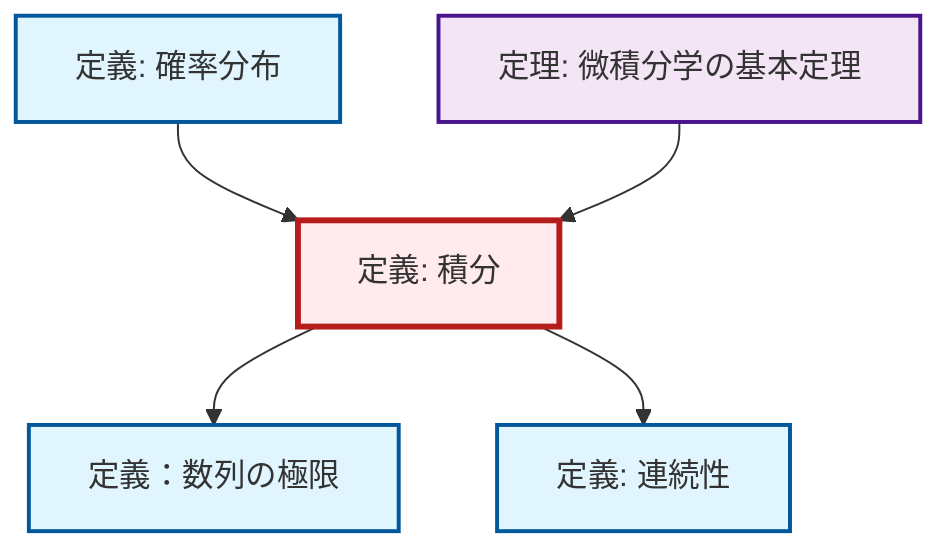 graph TD
    classDef definition fill:#e1f5fe,stroke:#01579b,stroke-width:2px
    classDef theorem fill:#f3e5f5,stroke:#4a148c,stroke-width:2px
    classDef axiom fill:#fff3e0,stroke:#e65100,stroke-width:2px
    classDef example fill:#e8f5e9,stroke:#1b5e20,stroke-width:2px
    classDef current fill:#ffebee,stroke:#b71c1c,stroke-width:3px
    def-probability-distribution["定義: 確率分布"]:::definition
    thm-fundamental-calculus["定理: 微積分学の基本定理"]:::theorem
    def-integral["定義: 積分"]:::definition
    def-limit["定義：数列の極限"]:::definition
    def-continuity["定義: 連続性"]:::definition
    def-integral --> def-limit
    def-integral --> def-continuity
    def-probability-distribution --> def-integral
    thm-fundamental-calculus --> def-integral
    class def-integral current